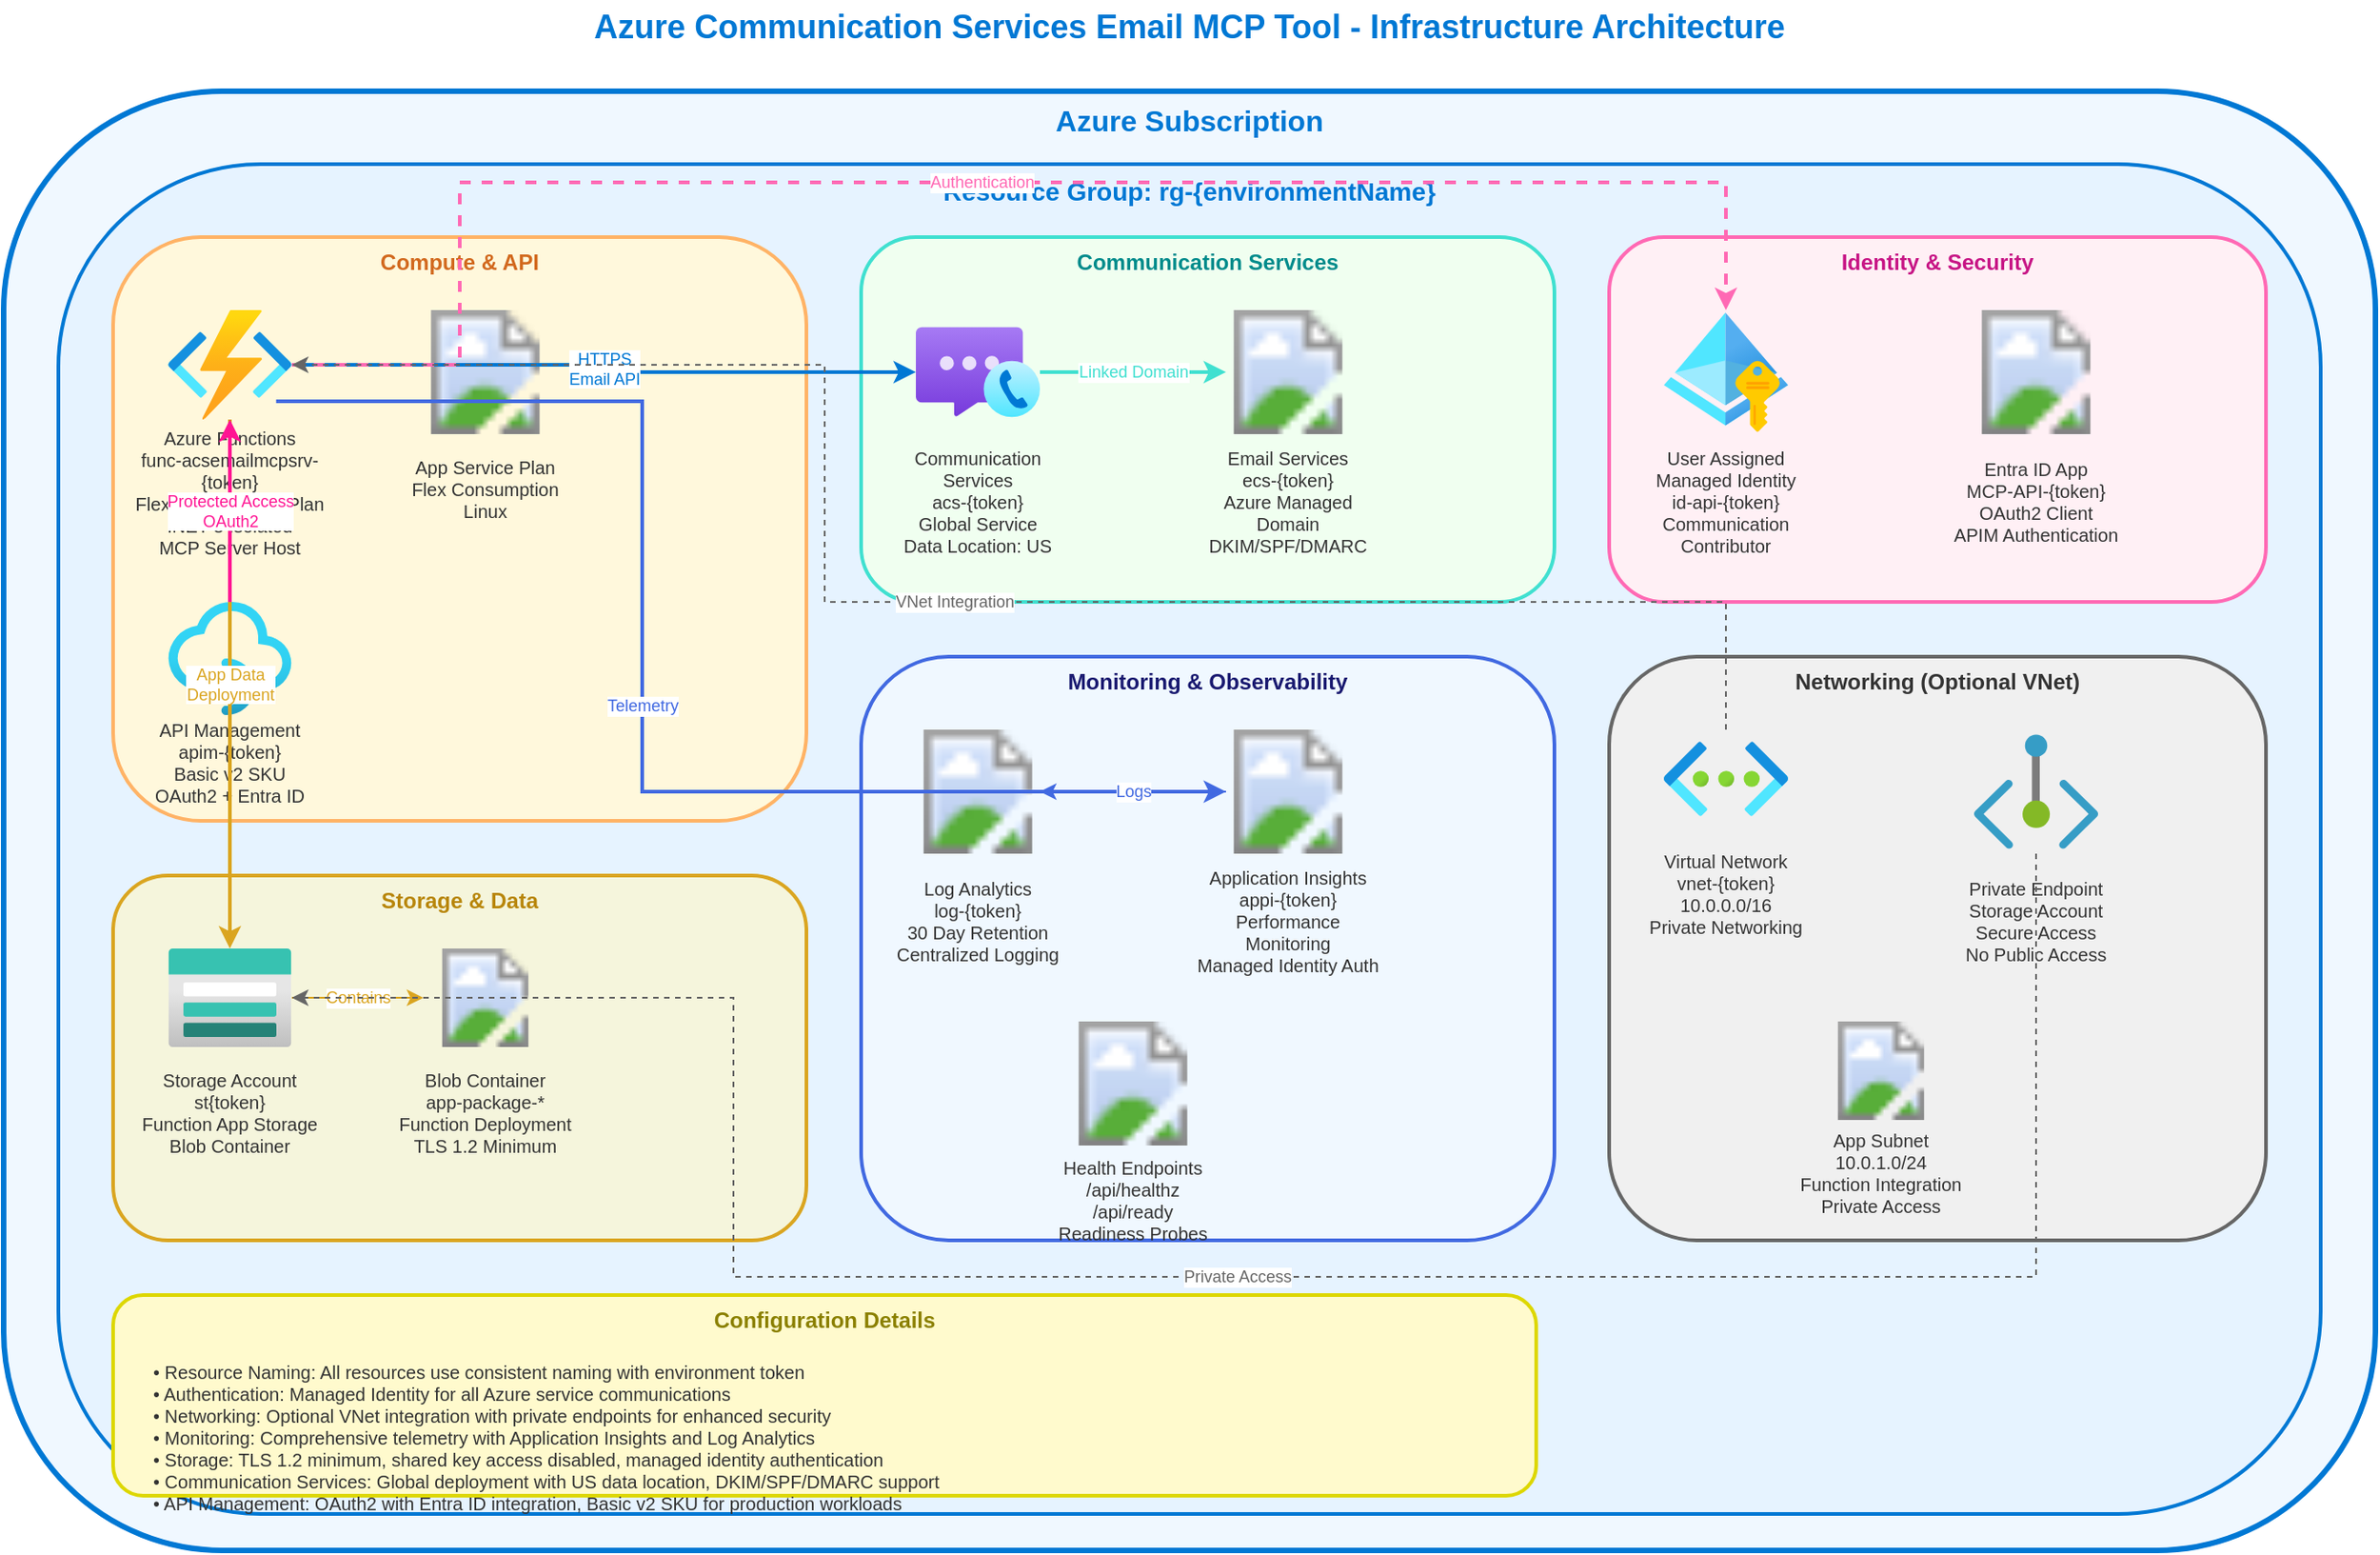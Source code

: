 <?xml version="1.0" encoding="UTF-8"?>
<mxfile version="24.0.0">
  <diagram name="Infrastructure Architecture" id="infrastructure-architecture">
    <mxGraphModel dx="1422" dy="800" grid="1" gridSize="10" guides="1" tooltips="1" connect="1" arrows="1" fold="1" page="1" pageScale="1" pageWidth="1400" pageHeight="900" math="0" shadow="0">
      <root>
        <mxCell id="0" />
        <mxCell id="1" parent="0" />
        
        <!-- Title -->
        <mxCell id="title" value="Azure Communication Services Email MCP Tool - Infrastructure Architecture" style="text;html=1;strokeColor=none;fillColor=none;align=center;verticalAlign=middle;whiteSpace=wrap;rounded=0;fontStyle=1;fontSize=18;fontColor=#0078D4;" vertex="1" parent="1">
          <mxGeometry x="350" y="20" width="700" height="30" as="geometry" />
        </mxCell>
        
        <!-- Azure Subscription -->
        <mxCell id="subscription" value="Azure Subscription" style="rounded=1;whiteSpace=wrap;html=1;fillColor=#F0F8FF;strokeColor=#0078D4;strokeWidth=3;fontStyle=1;fontSize=16;fontColor=#0078D4;verticalAlign=top;" vertex="1" parent="1">
          <mxGeometry x="50" y="70" width="1300" height="800" as="geometry" />
        </mxCell>
        
        <!-- Resource Group -->
        <mxCell id="resource-group" value="Resource Group: rg-{environmentName}" style="rounded=1;whiteSpace=wrap;html=1;fillColor=#E6F3FF;strokeColor=#0078D4;strokeWidth=2;fontStyle=1;fontSize=14;fontColor=#0078D4;verticalAlign=top;" vertex="1" parent="1">
          <mxGeometry x="80" y="110" width="1240" height="740" as="geometry" />
        </mxCell>
        
        <!-- Compute Section -->
        <mxCell id="compute-section" value="Compute &amp; API" style="rounded=1;whiteSpace=wrap;html=1;fillColor=#FFF8DC;strokeColor=#FFB366;strokeWidth=2;fontStyle=1;fontSize=12;fontColor=#D2691E;verticalAlign=top;" vertex="1" parent="1">
          <mxGeometry x="110" y="150" width="380" height="320" as="geometry" />
        </mxCell>
        
        <!-- Azure Functions -->
        <mxCell id="functions" value="" style="image;aspect=fixed;perimeter=ellipsePerimeter;html=1;align=center;shadow=0;dashed=0;spacingTop=3;image=img/lib/azure2/compute/Function_Apps.svg;fontSize=12;" vertex="1" parent="1">
          <mxGeometry x="140" y="190" width="68" height="60" as="geometry" />
        </mxCell>
        
        <mxCell id="functions-label" value="Azure Functions&#xa;func-acsemailmcpsrv-{token}&#xa;Flex Consumption Plan&#xa;.NET 8 Isolated&#xa;MCP Server Host" style="text;html=1;strokeColor=none;fillColor=none;align=center;verticalAlign=middle;whiteSpace=wrap;rounded=0;fontSize=10;fontColor=#333;" vertex="1" parent="1">
          <mxGeometry x="110" y="255" width="128" height="70" as="geometry" />
        </mxCell>
        
        <!-- App Service Plan -->
        <mxCell id="app-service-plan" value="" style="image;aspect=fixed;perimeter=ellipsePerimeter;html=1;align=center;shadow=0;dashed=0;spacingTop=3;image=img/lib/azure2/compute/App_Service_Plans.svg;fontSize=12;" vertex="1" parent="1">
          <mxGeometry x="280" y="190" width="68" height="68" as="geometry" />
        </mxCell>
        
        <mxCell id="app-plan-label" value="App Service Plan&#xa;Flex Consumption&#xa;Linux" style="text;html=1;strokeColor=none;fillColor=none;align=center;verticalAlign=middle;whiteSpace=wrap;rounded=0;fontSize=10;fontColor=#333;" vertex="1" parent="1">
          <mxGeometry x="270" y="265" width="88" height="45" as="geometry" />
        </mxCell>
        
        <!-- API Management -->
        <mxCell id="apim" value="" style="image;aspect=fixed;perimeter=ellipsePerimeter;html=1;align=center;shadow=0;dashed=0;spacingTop=3;image=img/lib/azure2/app_services/API_Management_Services.svg;fontSize=12;" vertex="1" parent="1">
          <mxGeometry x="140" y="350" width="68" height="62" as="geometry" />
        </mxCell>
        
        <mxCell id="apim-label" value="API Management&#xa;apim-{token}&#xa;Basic v2 SKU&#xa;OAuth2 + Entra ID" style="text;html=1;strokeColor=none;fillColor=none;align=center;verticalAlign=middle;whiteSpace=wrap;rounded=0;fontSize=10;fontColor=#333;" vertex="1" parent="1">
          <mxGeometry x="110" y="415" width="128" height="45" as="geometry" />
        </mxCell>
        
        <!-- Communication Services Section -->
        <mxCell id="communication-section" value="Communication Services" style="rounded=1;whiteSpace=wrap;html=1;fillColor=#F0FFF0;strokeColor=#40E0D0;strokeWidth=2;fontStyle=1;fontSize=12;fontColor=#008B8B;verticalAlign=top;" vertex="1" parent="1">
          <mxGeometry x="520" y="150" width="380" height="200" as="geometry" />
        </mxCell>
        
        <!-- Azure Communication Services -->
        <mxCell id="acs" value="" style="image;aspect=fixed;perimeter=ellipsePerimeter;html=1;align=center;shadow=0;dashed=0;spacingTop=3;image=img/lib/azure2/other/Azure_Communication_Services.svg;fontSize=12;" vertex="1" parent="1">
          <mxGeometry x="550" y="190" width="68" height="68" as="geometry" />
        </mxCell>
        
        <mxCell id="acs-label" value="Communication Services&#xa;acs-{token}&#xa;Global Service&#xa;Data Location: US" style="text;html=1;strokeColor=none;fillColor=none;align=center;verticalAlign=middle;whiteSpace=wrap;rounded=0;fontSize=10;fontColor=#333;" vertex="1" parent="1">
          <mxGeometry x="530" y="265" width="108" height="60" as="geometry" />
        </mxCell>
        
        <!-- Email Communication Services -->
        <mxCell id="email-service" value="" style="image;aspect=fixed;perimeter=ellipsePerimeter;html=1;align=center;shadow=0;dashed=0;spacingTop=3;image=img/lib/azure2/other/Email_Communication_Services.svg;fontSize=12;" vertex="1" parent="1">
          <mxGeometry x="720" y="190" width="68" height="68" as="geometry" />
        </mxCell>
        
        <mxCell id="email-label" value="Email Services&#xa;ecs-{token}&#xa;Azure Managed Domain&#xa;DKIM/SPF/DMARC" style="text;html=1;strokeColor=none;fillColor=none;align=center;verticalAlign=middle;whiteSpace=wrap;rounded=0;fontSize=10;fontColor=#333;" vertex="1" parent="1">
          <mxGeometry x="700" y="265" width="108" height="60" as="geometry" />
        </mxCell>
        
        <!-- Identity & Security Section -->
        <mxCell id="identity-section" value="Identity &amp; Security" style="rounded=1;whiteSpace=wrap;html=1;fillColor=#FFF0F5;strokeColor=#FF69B4;strokeWidth=2;fontStyle=1;fontSize=12;fontColor=#C71585;verticalAlign=top;" vertex="1" parent="1">
          <mxGeometry x="930" y="150" width="360" height="200" as="geometry" />
        </mxCell>
        
        <!-- Managed Identity -->
        <mxCell id="managed-identity" value="" style="image;aspect=fixed;perimeter=ellipsePerimeter;html=1;align=center;shadow=0;dashed=0;spacingTop=3;image=img/lib/azure2/identity/Managed_Identities.svg;fontSize=12;" vertex="1" parent="1">
          <mxGeometry x="960" y="190" width="68" height="68" as="geometry" />
        </mxCell>
        
        <mxCell id="identity-label" value="User Assigned&#xa;Managed Identity&#xa;id-api-{token}&#xa;Communication Contributor" style="text;html=1;strokeColor=none;fillColor=none;align=center;verticalAlign=middle;whiteSpace=wrap;rounded=0;fontSize=10;fontColor=#333;" vertex="1" parent="1">
          <mxGeometry x="940" y="265" width="108" height="60" as="geometry" />
        </mxCell>
        
        <!-- Entra ID App -->
        <mxCell id="entra-app" value="" style="image;aspect=fixed;perimeter=ellipsePerimeter;html=1;align=center;shadow=0;dashed=0;spacingTop=3;image=img/lib/azure2/identity/Azure_AD_App_Registrations.svg;fontSize=12;" vertex="1" parent="1">
          <mxGeometry x="1130" y="190" width="68" height="68" as="geometry" />
        </mxCell>
        
        <mxCell id="entra-label" value="Entra ID App&#xa;MCP-API-{token}&#xa;OAuth2 Client&#xa;APIM Authentication" style="text;html=1;strokeColor=none;fillColor=none;align=center;verticalAlign=middle;whiteSpace=wrap;rounded=0;fontSize=10;fontColor=#333;" vertex="1" parent="1">
          <mxGeometry x="1110" y="265" width="108" height="60" as="geometry" />
        </mxCell>
        
        <!-- Storage Section -->
        <mxCell id="storage-section" value="Storage &amp; Data" style="rounded=1;whiteSpace=wrap;html=1;fillColor=#F5F5DC;strokeColor=#DAA520;strokeWidth=2;fontStyle=1;fontSize=12;fontColor=#B8860B;verticalAlign=top;" vertex="1" parent="1">
          <mxGeometry x="110" y="500" width="380" height="200" as="geometry" />
        </mxCell>
        
        <!-- Storage Account -->
        <mxCell id="storage" value="" style="image;aspect=fixed;perimeter=ellipsePerimeter;html=1;align=center;shadow=0;dashed=0;spacingTop=3;image=img/lib/azure2/storage/Storage_Accounts.svg;fontSize=12;" vertex="1" parent="1">
          <mxGeometry x="140" y="540" width="68" height="54" as="geometry" />
        </mxCell>
        
        <mxCell id="storage-label" value="Storage Account&#xa;st{token}&#xa;Function App Storage&#xa;Blob Container" style="text;html=1;strokeColor=none;fillColor=none;align=center;verticalAlign=middle;whiteSpace=wrap;rounded=0;fontSize=10;fontColor=#333;" vertex="1" parent="1">
          <mxGeometry x="120" y="600" width="108" height="60" as="geometry" />
        </mxCell>
        
        <!-- Blob Storage Detail -->
        <mxCell id="blob-container" value="" style="image;aspect=fixed;perimeter=ellipsePerimeter;html=1;align=center;shadow=0;dashed=0;spacingTop=3;image=img/lib/azure2/storage/Blob_Services.svg;fontSize=12;" vertex="1" parent="1">
          <mxGeometry x="280" y="540" width="68" height="54" as="geometry" />
        </mxCell>
        
        <mxCell id="blob-label" value="Blob Container&#xa;app-package-*&#xa;Function Deployment&#xa;TLS 1.2 Minimum" style="text;html=1;strokeColor=none;fillColor=none;align=center;verticalAlign=middle;whiteSpace=wrap;rounded=0;fontSize=10;fontColor=#333;" vertex="1" parent="1">
          <mxGeometry x="260" y="600" width="108" height="60" as="geometry" />
        </mxCell>
        
        <!-- Monitoring Section -->
        <mxCell id="monitoring-section" value="Monitoring &amp; Observability" style="rounded=1;whiteSpace=wrap;html=1;fillColor=#F0F8FF;strokeColor=#4169E1;strokeWidth=2;fontStyle=1;fontSize=12;fontColor=#191970;verticalAlign=top;" vertex="1" parent="1">
          <mxGeometry x="520" y="380" width="380" height="320" as="geometry" />
        </mxCell>
        
        <!-- Log Analytics -->
        <mxCell id="log-analytics" value="" style="image;aspect=fixed;perimeter=ellipsePerimeter;html=1;align=center;shadow=0;dashed=0;spacingTop=3;image=img/lib/azure2/other/Log_Analytics_Workspaces.svg;fontSize=12;" vertex="1" parent="1">
          <mxGeometry x="550" y="420" width="68" height="68" as="geometry" />
        </mxCell>
        
        <mxCell id="log-label" value="Log Analytics&#xa;log-{token}&#xa;30 Day Retention&#xa;Centralized Logging" style="text;html=1;strokeColor=none;fillColor=none;align=center;verticalAlign=middle;whiteSpace=wrap;rounded=0;fontSize=10;fontColor=#333;" vertex="1" parent="1">
          <mxGeometry x="530" y="495" width="108" height="60" as="geometry" />
        </mxCell>
        
        <!-- Application Insights -->
        <mxCell id="app-insights" value="" style="image;aspect=fixed;perimeter=ellipsePerimeter;html=1;align=center;shadow=0;dashed=0;spacingTop=3;image=img/lib/azure2/other/Application_Insights.svg;fontSize=12;" vertex="1" parent="1">
          <mxGeometry x="720" y="420" width="68" height="68" as="geometry" />
        </mxCell>
        
        <mxCell id="insights-label" value="Application Insights&#xa;appi-{token}&#xa;Performance Monitoring&#xa;Managed Identity Auth" style="text;html=1;strokeColor=none;fillColor=none;align=center;verticalAlign=middle;whiteSpace=wrap;rounded=0;fontSize=10;fontColor=#333;" vertex="1" parent="1">
          <mxGeometry x="700" y="495" width="108" height="60" as="geometry" />
        </mxCell>
        
        <!-- Health Endpoints -->
        <mxCell id="health-endpoints" value="" style="image;aspect=fixed;perimeter=ellipsePerimeter;html=1;align=center;shadow=0;dashed=0;spacingTop=3;image=img/lib/azure2/other/Azure_Monitor.svg;fontSize=12;" vertex="1" parent="1">
          <mxGeometry x="635" y="580" width="68" height="68" as="geometry" />
        </mxCell>
        
        <mxCell id="health-label" value="Health Endpoints&#xa;/api/healthz&#xa;/api/ready&#xa;Readiness Probes" style="text;html=1;strokeColor=none;fillColor=none;align=center;verticalAlign=middle;whiteSpace=wrap;rounded=0;fontSize=10;fontColor=#333;" vertex="1" parent="1">
          <mxGeometry x="615" y="655" width="108" height="45" as="geometry" />
        </mxCell>
        
        <!-- Networking Section -->
        <mxCell id="networking-section" value="Networking (Optional VNet)" style="rounded=1;whiteSpace=wrap;html=1;fillColor=#F0F0F0;strokeColor=#666666;strokeWidth=2;fontStyle=1;fontSize=12;fontColor=#333;verticalAlign=top;" vertex="1" parent="1">
          <mxGeometry x="930" y="380" width="360" height="320" as="geometry" />
        </mxCell>
        
        <!-- Virtual Network -->
        <mxCell id="vnet" value="" style="image;aspect=fixed;perimeter=ellipsePerimeter;html=1;align=center;shadow=0;dashed=0;spacingTop=3;image=img/lib/azure2/networking/Virtual_Networks.svg;fontSize=12;" vertex="1" parent="1">
          <mxGeometry x="960" y="420" width="68" height="54" as="geometry" />
        </mxCell>
        
        <mxCell id="vnet-label" value="Virtual Network&#xa;vnet-{token}&#xa;10.0.0.0/16&#xa;Private Networking" style="text;html=1;strokeColor=none;fillColor=none;align=center;verticalAlign=middle;whiteSpace=wrap;rounded=0;fontSize=10;fontColor=#333;" vertex="1" parent="1">
          <mxGeometry x="940" y="480" width="108" height="60" as="geometry" />
        </mxCell>
        
        <!-- Private Endpoint -->
        <mxCell id="private-endpoint" value="" style="image;aspect=fixed;perimeter=ellipsePerimeter;html=1;align=center;shadow=0;dashed=0;spacingTop=3;image=img/lib/azure2/networking/Private_Endpoint.svg;fontSize=12;" vertex="1" parent="1">
          <mxGeometry x="1130" y="420" width="68" height="68" as="geometry" />
        </mxCell>
        
        <mxCell id="pe-label" value="Private Endpoint&#xa;Storage Account&#xa;Secure Access&#xa;No Public Access" style="text;html=1;strokeColor=none;fillColor=none;align=center;verticalAlign=middle;whiteSpace=wrap;rounded=0;fontSize=10;fontColor=#333;" vertex="1" parent="1">
          <mxGeometry x="1110" y="495" width="108" height="60" as="geometry" />
        </mxCell>
        
        <!-- Subnet Info -->
        <mxCell id="subnet-info" value="" style="image;aspect=fixed;perimeter=ellipsePerimeter;html=1;align=center;shadow=0;dashed=0;spacingTop=3;image=img/lib/azure2/networking/Subnets.svg;fontSize=12;" vertex="1" parent="1">
          <mxGeometry x="1045" y="580" width="68" height="54" as="geometry" />
        </mxCell>
        
        <mxCell id="subnet-label" value="App Subnet&#xa;10.0.1.0/24&#xa;Function Integration&#xa;Private Access" style="text;html=1;strokeColor=none;fillColor=none;align=center;verticalAlign=middle;whiteSpace=wrap;rounded=0;fontSize=10;fontColor=#333;" vertex="1" parent="1">
          <mxGeometry x="1025" y="640" width="108" height="45" as="geometry" />
        </mxCell>
        
        <!-- Connection Lines -->
        <!-- Functions to ACS -->
        <mxCell id="func-to-acs" value="HTTPS&#xa;Email API" style="edgeStyle=orthogonalEdgeStyle;rounded=0;orthogonalLoop=1;jettySize=auto;html=1;strokeColor=#0078D4;strokeWidth=2;fontSize=9;fontColor=#0078D4;" edge="1" parent="1" source="functions" target="acs">
          <mxGeometry relative="1" as="geometry" />
        </mxCell>
        
        <!-- ACS to Email Service -->
        <mxCell id="acs-to-email" value="Linked Domain" style="edgeStyle=orthogonalEdgeStyle;rounded=0;orthogonalLoop=1;jettySize=auto;html=1;strokeColor=#40E0D0;strokeWidth=2;fontSize=9;fontColor=#40E0D0;" edge="1" parent="1" source="acs" target="email-service">
          <mxGeometry relative="1" as="geometry" />
        </mxCell>
        
        <!-- Functions to Identity -->
        <mxCell id="func-to-identity" value="Authentication" style="edgeStyle=orthogonalEdgeStyle;rounded=0;orthogonalLoop=1;jettySize=auto;html=1;strokeColor=#FF69B4;strokeWidth=2;fontSize=9;fontColor=#FF69B4;dashed=1;" edge="1" parent="1" source="functions" target="managed-identity">
          <mxGeometry relative="1" as="geometry">
            <Array as="points">
              <mxPoint x="300" y="220" />
              <mxPoint x="300" y="120" />
              <mxPoint x="994" y="120" />
            </Array>
          </mxGeometry>
        </mxCell>
        
        <!-- Functions to Storage -->
        <mxCell id="func-to-storage" value="App Data&#xa;Deployment" style="edgeStyle=orthogonalEdgeStyle;rounded=0;orthogonalLoop=1;jettySize=auto;html=1;strokeColor=#DAA520;strokeWidth=2;fontSize=9;fontColor=#DAA520;" edge="1" parent="1" source="functions" target="storage">
          <mxGeometry relative="1" as="geometry" />
        </mxCell>
        
        <!-- Functions to Monitoring -->
        <mxCell id="func-to-monitoring" value="Telemetry" style="edgeStyle=orthogonalEdgeStyle;rounded=0;orthogonalLoop=1;jettySize=auto;html=1;strokeColor=#4169E1;strokeWidth=2;fontSize=9;fontColor=#4169E1;" edge="1" parent="1" source="functions" target="app-insights">
          <mxGeometry relative="1" as="geometry">
            <Array as="points">
              <mxPoint x="260" y="240" />
              <mxPoint x="400" y="240" />
              <mxPoint x="400" y="454" />
            </Array>
          </mxGeometry>
        </mxCell>
        
        <!-- Storage to Blob -->
        <mxCell id="storage-to-blob" value="Contains" style="edgeStyle=orthogonalEdgeStyle;rounded=0;orthogonalLoop=1;jettySize=auto;html=1;strokeColor=#DAA520;strokeWidth=1;fontSize=9;fontColor=#DAA520;" edge="1" parent="1" source="storage" target="blob-container">
          <mxGeometry relative="1" as="geometry" />
        </mxCell>
        
        <!-- App Insights to Log Analytics -->
        <mxCell id="insights-to-log" value="Logs" style="edgeStyle=orthogonalEdgeStyle;rounded=0;orthogonalLoop=1;jettySize=auto;html=1;strokeColor=#4169E1;strokeWidth=1;fontSize=9;fontColor=#4169E1;" edge="1" parent="1" source="app-insights" target="log-analytics">
          <mxGeometry relative="1" as="geometry" />
        </mxCell>
        
        <!-- APIM to Functions -->
        <mxCell id="apim-to-func" value="Protected Access&#xa;OAuth2" style="edgeStyle=orthogonalEdgeStyle;rounded=0;orthogonalLoop=1;jettySize=auto;html=1;strokeColor=#FF1493;strokeWidth=2;fontSize=9;fontColor=#FF1493;" edge="1" parent="1" source="apim" target="functions">
          <mxGeometry relative="1" as="geometry" />
        </mxCell>
        
        <!-- VNet connections (optional) -->
        <mxCell id="vnet-to-func" value="VNet Integration" style="edgeStyle=orthogonalEdgeStyle;rounded=0;orthogonalLoop=1;jettySize=auto;html=1;strokeColor=#666666;strokeWidth=1;fontSize=9;fontColor=#666666;dashed=1;" edge="1" parent="1" source="vnet" target="functions">
          <mxGeometry relative="1" as="geometry">
            <Array as="points">
              <mxPoint x="994" y="350" />
              <mxPoint x="500" y="350" />
              <mxPoint x="500" y="220" />
            </Array>
          </mxGeometry>
        </mxCell>
        
        <mxCell id="pe-to-storage" value="Private Access" style="edgeStyle=orthogonalEdgeStyle;rounded=0;orthogonalLoop=1;jettySize=auto;html=1;strokeColor=#666666;strokeWidth=1;fontSize=9;fontColor=#666666;dashed=1;" edge="1" parent="1" source="private-endpoint" target="storage">
          <mxGeometry relative="1" as="geometry">
            <Array as="points">
              <mxPoint x="1164" y="720" />
              <mxPoint x="450" y="720" />
              <mxPoint x="450" y="567" />
            </Array>
          </mxGeometry>
        </mxCell>
        
        <!-- Resource Configuration Details -->
        <mxCell id="config-box" value="Configuration Details" style="rounded=1;whiteSpace=wrap;html=1;fillColor=#FFFACD;strokeColor=#DDD700;strokeWidth=2;fontStyle=1;fontSize=12;fontColor=#8B8000;verticalAlign=top;" vertex="1" parent="1">
          <mxGeometry x="110" y="730" width="780" height="110" as="geometry" />
        </mxCell>
        
        <mxCell id="config-details" value="• Resource Naming: All resources use consistent naming with environment token&#xa;• Authentication: Managed Identity for all Azure service communications&#xa;• Networking: Optional VNet integration with private endpoints for enhanced security&#xa;• Monitoring: Comprehensive telemetry with Application Insights and Log Analytics&#xa;• Storage: TLS 1.2 minimum, shared key access disabled, managed identity authentication&#xa;• Communication Services: Global deployment with US data location, DKIM/SPF/DMARC support&#xa;• API Management: OAuth2 with Entra ID integration, Basic v2 SKU for production workloads" style="text;html=1;strokeColor=none;fillColor=none;align=left;verticalAlign=top;whiteSpace=wrap;rounded=0;fontSize=10;fontColor=#333;" vertex="1" parent="1">
          <mxGeometry x="130" y="760" width="740" height="75" as="geometry" />
        </mxCell>
        
      </root>
    </mxGraphModel>
  </diagram>
</mxfile>